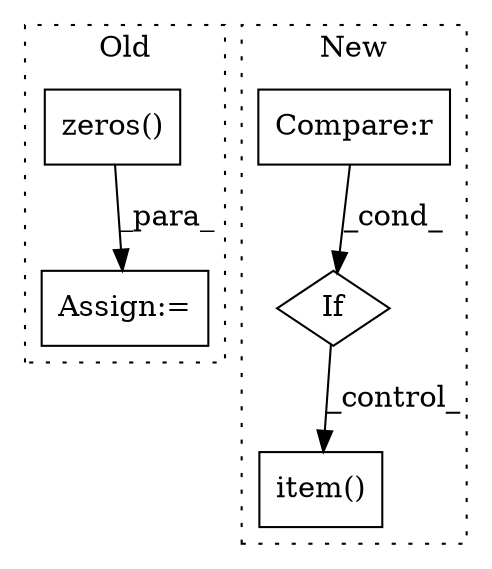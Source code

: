 digraph G {
subgraph cluster0 {
1 [label="zeros()" a="75" s="2177,2212" l="12,1" shape="box"];
3 [label="Assign:=" a="68" s="2174" l="3" shape="box"];
label = "Old";
style="dotted";
}
subgraph cluster1 {
2 [label="item()" a="75" s="2226" l="23" shape="box"];
4 [label="If" a="96" s="1939" l="3" shape="diamond"];
5 [label="Compare:r" a="40" s="1942" l="28" shape="box"];
label = "New";
style="dotted";
}
1 -> 3 [label="_para_"];
4 -> 2 [label="_control_"];
5 -> 4 [label="_cond_"];
}